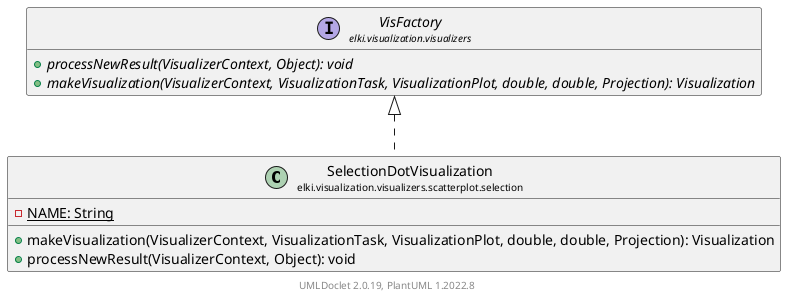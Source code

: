@startuml
    remove .*\.(Instance|Par|Parameterizer|Factory)$
    set namespaceSeparator none
    hide empty fields
    hide empty methods

    class "<size:14>SelectionDotVisualization\n<size:10>elki.visualization.visualizers.scatterplot.selection" as elki.visualization.visualizers.scatterplot.selection.SelectionDotVisualization [[SelectionDotVisualization.html]] {
        {static} -NAME: String
        +makeVisualization(VisualizerContext, VisualizationTask, VisualizationPlot, double, double, Projection): Visualization
        +processNewResult(VisualizerContext, Object): void
    }

    interface "<size:14>VisFactory\n<size:10>elki.visualization.visualizers" as elki.visualization.visualizers.VisFactory [[../../VisFactory.html]] {
        {abstract} +processNewResult(VisualizerContext, Object): void
        {abstract} +makeVisualization(VisualizerContext, VisualizationTask, VisualizationPlot, double, double, Projection): Visualization
    }
    class "<size:14>SelectionDotVisualization.Instance\n<size:10>elki.visualization.visualizers.scatterplot.selection" as elki.visualization.visualizers.scatterplot.selection.SelectionDotVisualization.Instance [[SelectionDotVisualization.Instance.html]]

    elki.visualization.visualizers.VisFactory <|.. elki.visualization.visualizers.scatterplot.selection.SelectionDotVisualization
    elki.visualization.visualizers.scatterplot.selection.SelectionDotVisualization +-- elki.visualization.visualizers.scatterplot.selection.SelectionDotVisualization.Instance

    center footer UMLDoclet 2.0.19, PlantUML 1.2022.8
@enduml
